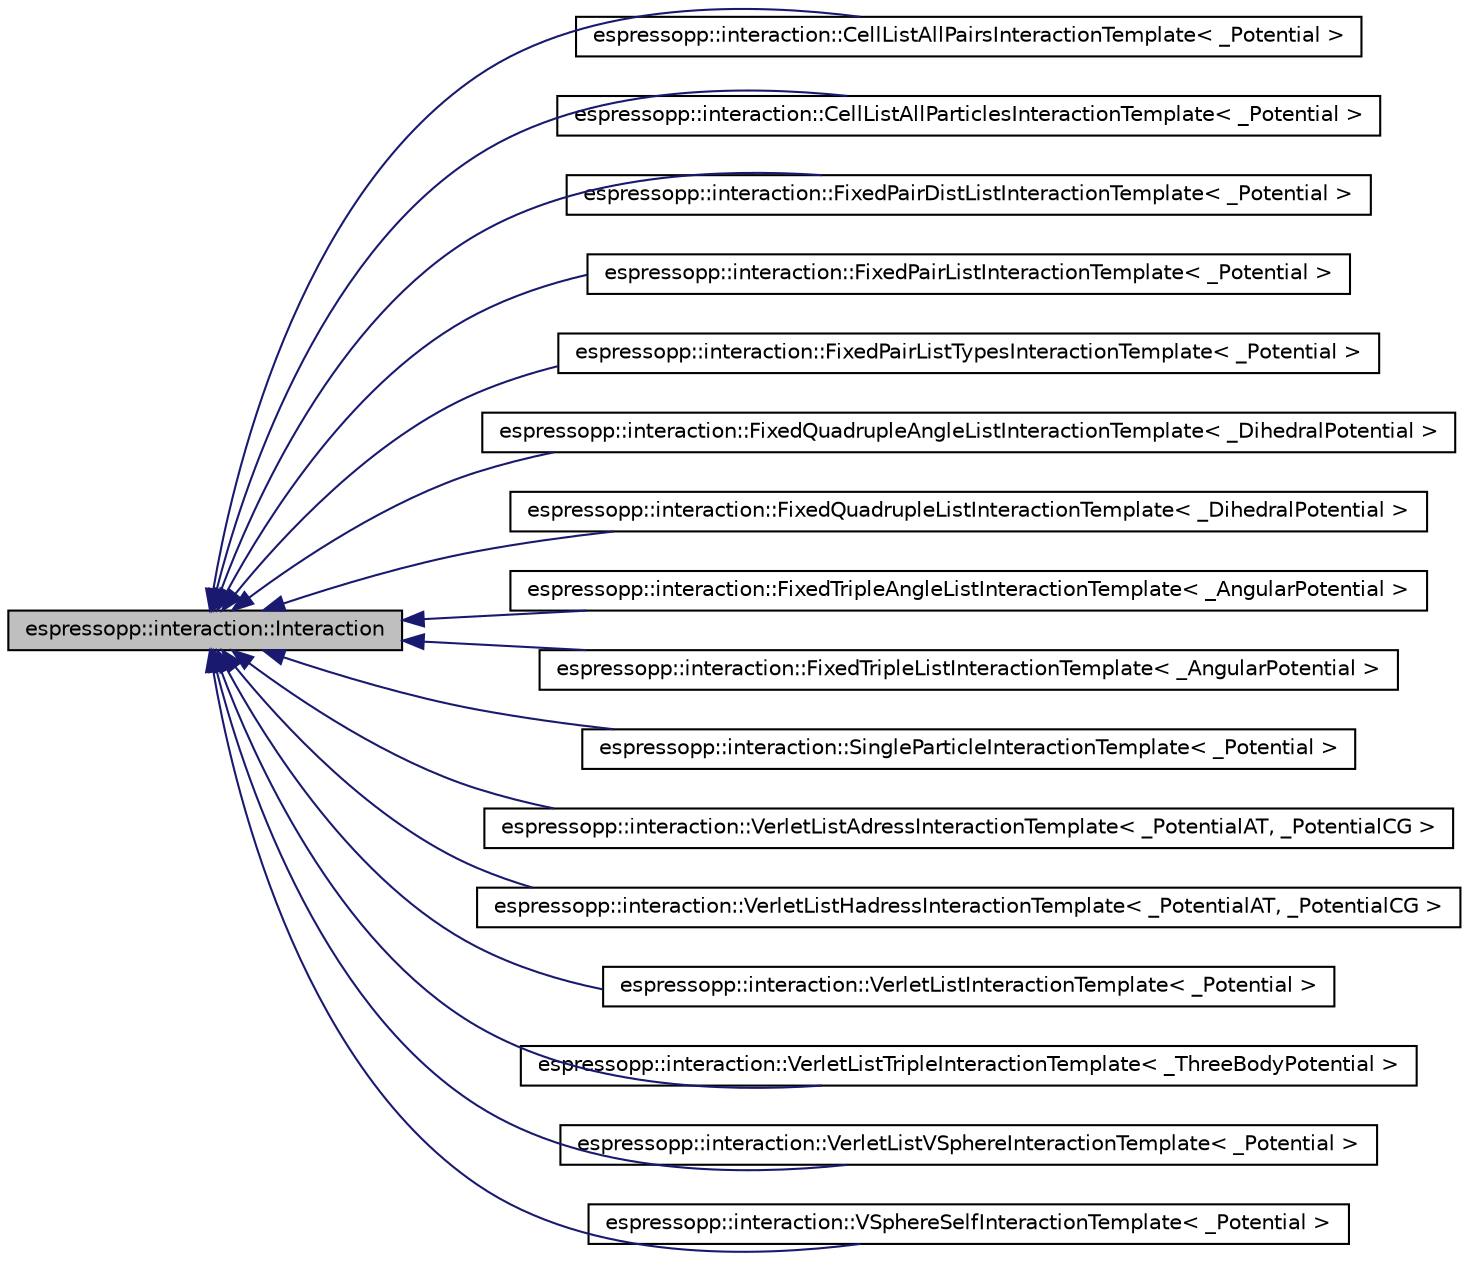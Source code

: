 digraph G
{
  edge [fontname="Helvetica",fontsize="10",labelfontname="Helvetica",labelfontsize="10"];
  node [fontname="Helvetica",fontsize="10",shape=record];
  rankdir="LR";
  Node1 [label="espressopp::interaction::Interaction",height=0.2,width=0.4,color="black", fillcolor="grey75", style="filled" fontcolor="black"];
  Node1 -> Node2 [dir="back",color="midnightblue",fontsize="10",style="solid",fontname="Helvetica"];
  Node2 [label="espressopp::interaction::CellListAllPairsInteractionTemplate\< _Potential \>",height=0.2,width=0.4,color="black", fillcolor="white", style="filled",URL="$classespressopp_1_1interaction_1_1CellListAllPairsInteractionTemplate.html"];
  Node1 -> Node3 [dir="back",color="midnightblue",fontsize="10",style="solid",fontname="Helvetica"];
  Node3 [label="espressopp::interaction::CellListAllParticlesInteractionTemplate\< _Potential \>",height=0.2,width=0.4,color="black", fillcolor="white", style="filled",URL="$classespressopp_1_1interaction_1_1CellListAllParticlesInteractionTemplate.html"];
  Node1 -> Node4 [dir="back",color="midnightblue",fontsize="10",style="solid",fontname="Helvetica"];
  Node4 [label="espressopp::interaction::FixedPairDistListInteractionTemplate\< _Potential \>",height=0.2,width=0.4,color="black", fillcolor="white", style="filled",URL="$classespressopp_1_1interaction_1_1FixedPairDistListInteractionTemplate.html"];
  Node1 -> Node5 [dir="back",color="midnightblue",fontsize="10",style="solid",fontname="Helvetica"];
  Node5 [label="espressopp::interaction::FixedPairListInteractionTemplate\< _Potential \>",height=0.2,width=0.4,color="black", fillcolor="white", style="filled",URL="$classespressopp_1_1interaction_1_1FixedPairListInteractionTemplate.html"];
  Node1 -> Node6 [dir="back",color="midnightblue",fontsize="10",style="solid",fontname="Helvetica"];
  Node6 [label="espressopp::interaction::FixedPairListTypesInteractionTemplate\< _Potential \>",height=0.2,width=0.4,color="black", fillcolor="white", style="filled",URL="$classespressopp_1_1interaction_1_1FixedPairListTypesInteractionTemplate.html"];
  Node1 -> Node7 [dir="back",color="midnightblue",fontsize="10",style="solid",fontname="Helvetica"];
  Node7 [label="espressopp::interaction::FixedQuadrupleAngleListInteractionTemplate\< _DihedralPotential \>",height=0.2,width=0.4,color="black", fillcolor="white", style="filled",URL="$classespressopp_1_1interaction_1_1FixedQuadrupleAngleListInteractionTemplate.html"];
  Node1 -> Node8 [dir="back",color="midnightblue",fontsize="10",style="solid",fontname="Helvetica"];
  Node8 [label="espressopp::interaction::FixedQuadrupleListInteractionTemplate\< _DihedralPotential \>",height=0.2,width=0.4,color="black", fillcolor="white", style="filled",URL="$classespressopp_1_1interaction_1_1FixedQuadrupleListInteractionTemplate.html"];
  Node1 -> Node9 [dir="back",color="midnightblue",fontsize="10",style="solid",fontname="Helvetica"];
  Node9 [label="espressopp::interaction::FixedTripleAngleListInteractionTemplate\< _AngularPotential \>",height=0.2,width=0.4,color="black", fillcolor="white", style="filled",URL="$classespressopp_1_1interaction_1_1FixedTripleAngleListInteractionTemplate.html"];
  Node1 -> Node10 [dir="back",color="midnightblue",fontsize="10",style="solid",fontname="Helvetica"];
  Node10 [label="espressopp::interaction::FixedTripleListInteractionTemplate\< _AngularPotential \>",height=0.2,width=0.4,color="black", fillcolor="white", style="filled",URL="$classespressopp_1_1interaction_1_1FixedTripleListInteractionTemplate.html"];
  Node1 -> Node11 [dir="back",color="midnightblue",fontsize="10",style="solid",fontname="Helvetica"];
  Node11 [label="espressopp::interaction::SingleParticleInteractionTemplate\< _Potential \>",height=0.2,width=0.4,color="black", fillcolor="white", style="filled",URL="$classespressopp_1_1interaction_1_1SingleParticleInteractionTemplate.html",tooltip="This class provides a template for a single-particle interaction, typically used for external forces ..."];
  Node1 -> Node12 [dir="back",color="midnightblue",fontsize="10",style="solid",fontname="Helvetica"];
  Node12 [label="espressopp::interaction::VerletListAdressInteractionTemplate\< _PotentialAT, _PotentialCG \>",height=0.2,width=0.4,color="black", fillcolor="white", style="filled",URL="$classespressopp_1_1interaction_1_1VerletListAdressInteractionTemplate.html"];
  Node1 -> Node13 [dir="back",color="midnightblue",fontsize="10",style="solid",fontname="Helvetica"];
  Node13 [label="espressopp::interaction::VerletListHadressInteractionTemplate\< _PotentialAT, _PotentialCG \>",height=0.2,width=0.4,color="black", fillcolor="white", style="filled",URL="$classespressopp_1_1interaction_1_1VerletListHadressInteractionTemplate.html"];
  Node1 -> Node14 [dir="back",color="midnightblue",fontsize="10",style="solid",fontname="Helvetica"];
  Node14 [label="espressopp::interaction::VerletListInteractionTemplate\< _Potential \>",height=0.2,width=0.4,color="black", fillcolor="white", style="filled",URL="$classespressopp_1_1interaction_1_1VerletListInteractionTemplate.html"];
  Node1 -> Node15 [dir="back",color="midnightblue",fontsize="10",style="solid",fontname="Helvetica"];
  Node15 [label="espressopp::interaction::VerletListTripleInteractionTemplate\< _ThreeBodyPotential \>",height=0.2,width=0.4,color="black", fillcolor="white", style="filled",URL="$classespressopp_1_1interaction_1_1VerletListTripleInteractionTemplate.html"];
  Node1 -> Node16 [dir="back",color="midnightblue",fontsize="10",style="solid",fontname="Helvetica"];
  Node16 [label="espressopp::interaction::VerletListVSphereInteractionTemplate\< _Potential \>",height=0.2,width=0.4,color="black", fillcolor="white", style="filled",URL="$classespressopp_1_1interaction_1_1VerletListVSphereInteractionTemplate.html"];
  Node1 -> Node17 [dir="back",color="midnightblue",fontsize="10",style="solid",fontname="Helvetica"];
  Node17 [label="espressopp::interaction::VSphereSelfInteractionTemplate\< _Potential \>",height=0.2,width=0.4,color="black", fillcolor="white", style="filled",URL="$classespressopp_1_1interaction_1_1VSphereSelfInteractionTemplate.html"];
}
